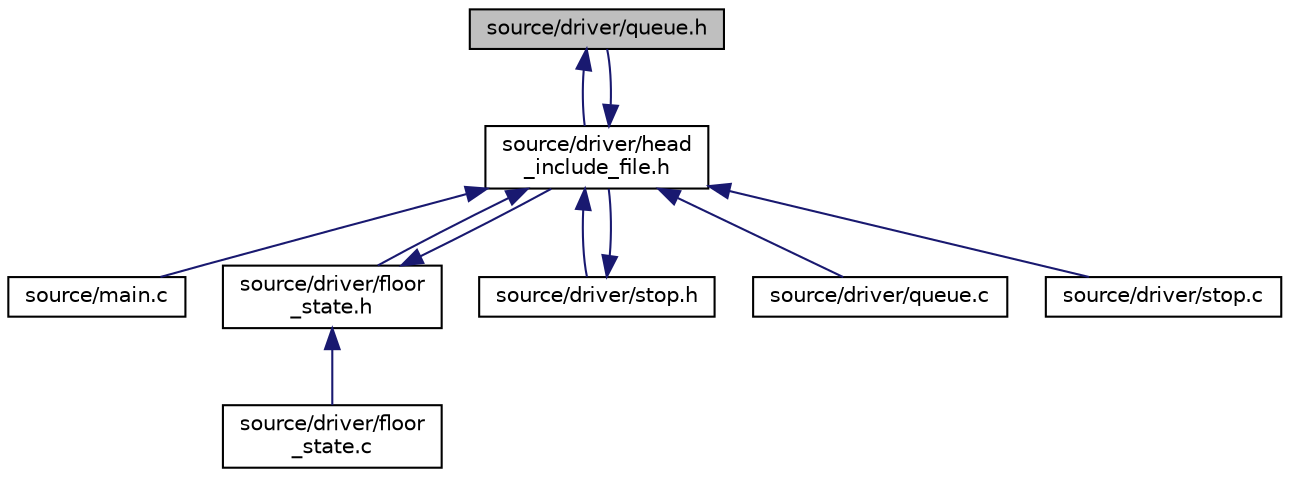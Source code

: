 digraph "source/driver/queue.h"
{
 // LATEX_PDF_SIZE
  edge [fontname="Helvetica",fontsize="10",labelfontname="Helvetica",labelfontsize="10"];
  node [fontname="Helvetica",fontsize="10",shape=record];
  Node1 [label="source/driver/queue.h",height=0.2,width=0.4,color="black", fillcolor="grey75", style="filled", fontcolor="black",tooltip="This file handles the queue system of the elevator. How to add an element to the queue,..."];
  Node1 -> Node2 [dir="back",color="midnightblue",fontsize="10",style="solid",fontname="Helvetica"];
  Node2 [label="source/driver/head\l_include_file.h",height=0.2,width=0.4,color="black", fillcolor="white", style="filled",URL="$head__include__file_8h.html",tooltip="This file is meant to collect all the files into a big include file.   Here we have all the libraries..."];
  Node2 -> Node3 [dir="back",color="midnightblue",fontsize="10",style="solid",fontname="Helvetica"];
  Node3 [label="source/main.c",height=0.2,width=0.4,color="black", fillcolor="white", style="filled",URL="$main_8c.html",tooltip="This is our main program, also known as main.c."];
  Node2 -> Node4 [dir="back",color="midnightblue",fontsize="10",style="solid",fontname="Helvetica"];
  Node4 [label="source/driver/floor\l_state.h",height=0.2,width=0.4,color="black", fillcolor="white", style="filled",URL="$floor__state_8h.html",tooltip="the file that handles the state of the floors and the elevator direction."];
  Node4 -> Node2 [dir="back",color="midnightblue",fontsize="10",style="solid",fontname="Helvetica"];
  Node4 -> Node5 [dir="back",color="midnightblue",fontsize="10",style="solid",fontname="Helvetica"];
  Node5 [label="source/driver/floor\l_state.c",height=0.2,width=0.4,color="black", fillcolor="white", style="filled",URL="$floor__state_8c_source.html",tooltip=" "];
  Node2 -> Node1 [dir="back",color="midnightblue",fontsize="10",style="solid",fontname="Helvetica"];
  Node2 -> Node6 [dir="back",color="midnightblue",fontsize="10",style="solid",fontname="Helvetica"];
  Node6 [label="source/driver/stop.h",height=0.2,width=0.4,color="black", fillcolor="white", style="filled",URL="$stop_8h.html",tooltip="The file that handles both how the elevator stops at a floor and how the elevator stops if the stop b..."];
  Node6 -> Node2 [dir="back",color="midnightblue",fontsize="10",style="solid",fontname="Helvetica"];
  Node2 -> Node7 [dir="back",color="midnightblue",fontsize="10",style="solid",fontname="Helvetica"];
  Node7 [label="source/driver/queue.c",height=0.2,width=0.4,color="black", fillcolor="white", style="filled",URL="$queue_8c_source.html",tooltip=" "];
  Node2 -> Node8 [dir="back",color="midnightblue",fontsize="10",style="solid",fontname="Helvetica"];
  Node8 [label="source/driver/stop.c",height=0.2,width=0.4,color="black", fillcolor="white", style="filled",URL="$stop_8c_source.html",tooltip=" "];
}
